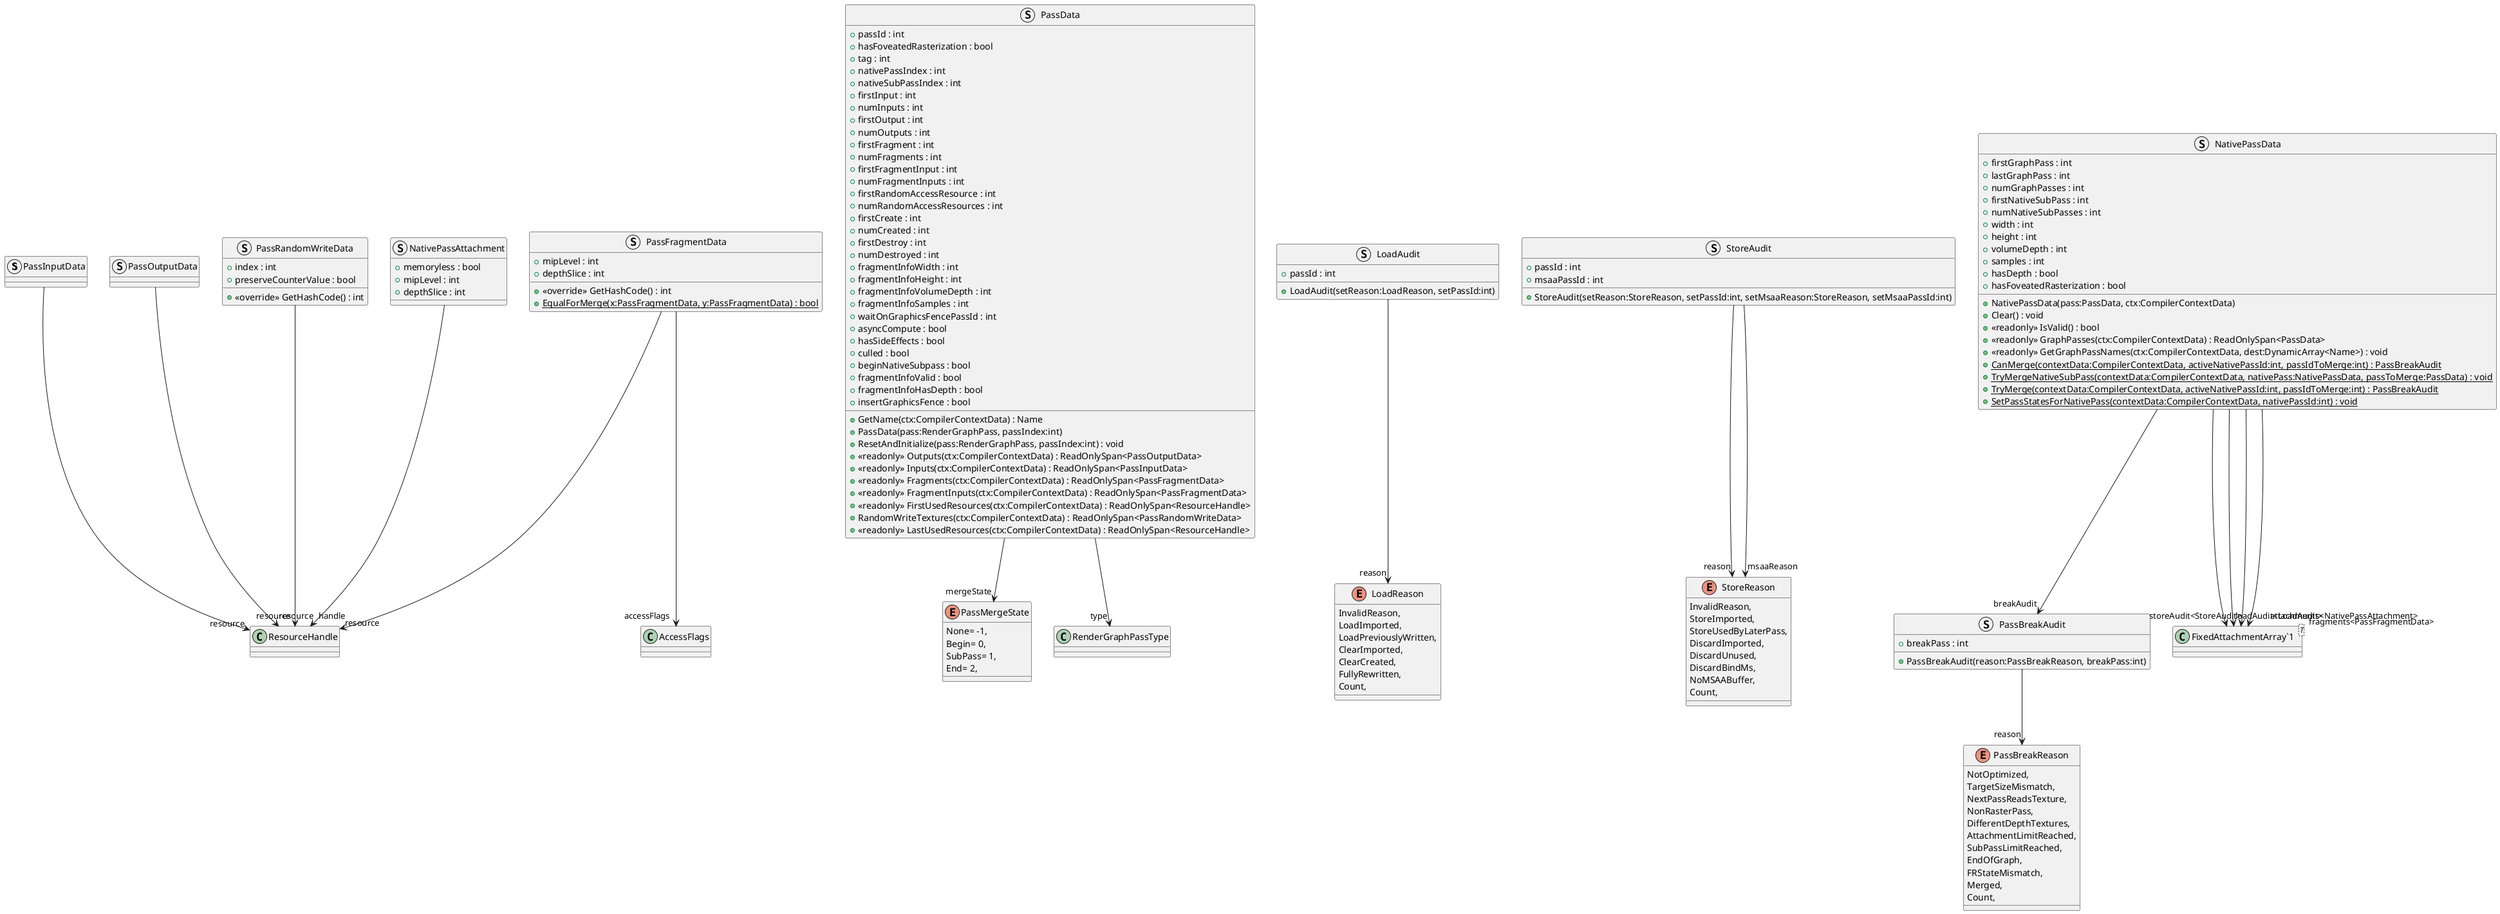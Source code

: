 @startuml
struct PassInputData {
}
struct PassOutputData {
}
struct PassFragmentData {
    + mipLevel : int
    + depthSlice : int
    + <<override>> GetHashCode() : int
    + {static} EqualForMerge(x:PassFragmentData, y:PassFragmentData) : bool
}
struct PassRandomWriteData {
    + index : int
    + preserveCounterValue : bool
    + <<override>> GetHashCode() : int
}
enum PassMergeState {
    None= -1,
    Begin= 0,
    SubPass= 1,
    End= 2,
}
struct PassData {
    + passId : int
    + hasFoveatedRasterization : bool
    + tag : int
    + nativePassIndex : int
    + nativeSubPassIndex : int
    + firstInput : int
    + numInputs : int
    + firstOutput : int
    + numOutputs : int
    + firstFragment : int
    + numFragments : int
    + firstFragmentInput : int
    + numFragmentInputs : int
    + firstRandomAccessResource : int
    + numRandomAccessResources : int
    + firstCreate : int
    + numCreated : int
    + firstDestroy : int
    + numDestroyed : int
    + fragmentInfoWidth : int
    + fragmentInfoHeight : int
    + fragmentInfoVolumeDepth : int
    + fragmentInfoSamples : int
    + waitOnGraphicsFencePassId : int
    + asyncCompute : bool
    + hasSideEffects : bool
    + culled : bool
    + beginNativeSubpass : bool
    + fragmentInfoValid : bool
    + fragmentInfoHasDepth : bool
    + insertGraphicsFence : bool
    + GetName(ctx:CompilerContextData) : Name
    + PassData(pass:RenderGraphPass, passIndex:int)
    + ResetAndInitialize(pass:RenderGraphPass, passIndex:int) : void
    + <<readonly>> Outputs(ctx:CompilerContextData) : ReadOnlySpan<PassOutputData>
    + <<readonly>> Inputs(ctx:CompilerContextData) : ReadOnlySpan<PassInputData>
    + <<readonly>> Fragments(ctx:CompilerContextData) : ReadOnlySpan<PassFragmentData>
    + <<readonly>> FragmentInputs(ctx:CompilerContextData) : ReadOnlySpan<PassFragmentData>
    + <<readonly>> FirstUsedResources(ctx:CompilerContextData) : ReadOnlySpan<ResourceHandle>
    + RandomWriteTextures(ctx:CompilerContextData) : ReadOnlySpan<PassRandomWriteData>
    + <<readonly>> LastUsedResources(ctx:CompilerContextData) : ReadOnlySpan<ResourceHandle>
}
struct NativePassAttachment {
    + memoryless : bool
    + mipLevel : int
    + depthSlice : int
}
enum LoadReason {
    InvalidReason,
    LoadImported,
    LoadPreviouslyWritten,
    ClearImported,
    ClearCreated,
    FullyRewritten,
    Count,
}
struct LoadAudit {
    + passId : int
    + LoadAudit(setReason:LoadReason, setPassId:int)
}
enum StoreReason {
    InvalidReason,
    StoreImported,
    StoreUsedByLaterPass,
    DiscardImported,
    DiscardUnused,
    DiscardBindMs,
    NoMSAABuffer,
    Count,
}
struct StoreAudit {
    + passId : int
    + msaaPassId : int
    + StoreAudit(setReason:StoreReason, setPassId:int, setMsaaReason:StoreReason, setMsaaPassId:int)
}
enum PassBreakReason {
    NotOptimized,
    TargetSizeMismatch,
    NextPassReadsTexture,
    NonRasterPass,
    DifferentDepthTextures,
    AttachmentLimitReached,
    SubPassLimitReached,
    EndOfGraph,
    FRStateMismatch,
    Merged,
    Count,
}
struct PassBreakAudit {
    + breakPass : int
    + PassBreakAudit(reason:PassBreakReason, breakPass:int)
}
struct NativePassData {
    + firstGraphPass : int
    + lastGraphPass : int
    + numGraphPasses : int
    + firstNativeSubPass : int
    + numNativeSubPasses : int
    + width : int
    + height : int
    + volumeDepth : int
    + samples : int
    + hasDepth : bool
    + hasFoveatedRasterization : bool
    + NativePassData(pass:PassData, ctx:CompilerContextData)
    + Clear() : void
    + <<readonly>> IsValid() : bool
    + <<readonly>> GraphPasses(ctx:CompilerContextData) : ReadOnlySpan<PassData>
    + <<readonly>> GetGraphPassNames(ctx:CompilerContextData, dest:DynamicArray<Name>) : void
    + {static} CanMerge(contextData:CompilerContextData, activeNativePassId:int, passIdToMerge:int) : PassBreakAudit
    + {static} TryMergeNativeSubPass(contextData:CompilerContextData, nativePass:NativePassData, passToMerge:PassData) : void
    + {static} TryMerge(contextData:CompilerContextData, activeNativePassId:int, passIdToMerge:int) : PassBreakAudit
    + {static} SetPassStatesForNativePass(contextData:CompilerContextData, nativePassId:int) : void
}
class "FixedAttachmentArray`1"<T> {
}
PassInputData --> "resource" ResourceHandle
PassOutputData --> "resource" ResourceHandle
PassFragmentData --> "resource" ResourceHandle
PassFragmentData --> "accessFlags" AccessFlags
PassRandomWriteData --> "resource" ResourceHandle
PassData --> "type" RenderGraphPassType
PassData --> "mergeState" PassMergeState
NativePassAttachment --> "handle" ResourceHandle
LoadAudit --> "reason" LoadReason
StoreAudit --> "reason" StoreReason
StoreAudit --> "msaaReason" StoreReason
PassBreakAudit --> "reason" PassBreakReason
NativePassData --> "loadAudit<LoadAudit>" "FixedAttachmentArray`1"
NativePassData --> "storeAudit<StoreAudit>" "FixedAttachmentArray`1"
NativePassData --> "breakAudit" PassBreakAudit
NativePassData --> "fragments<PassFragmentData>" "FixedAttachmentArray`1"
NativePassData --> "attachments<NativePassAttachment>" "FixedAttachmentArray`1"
@enduml
